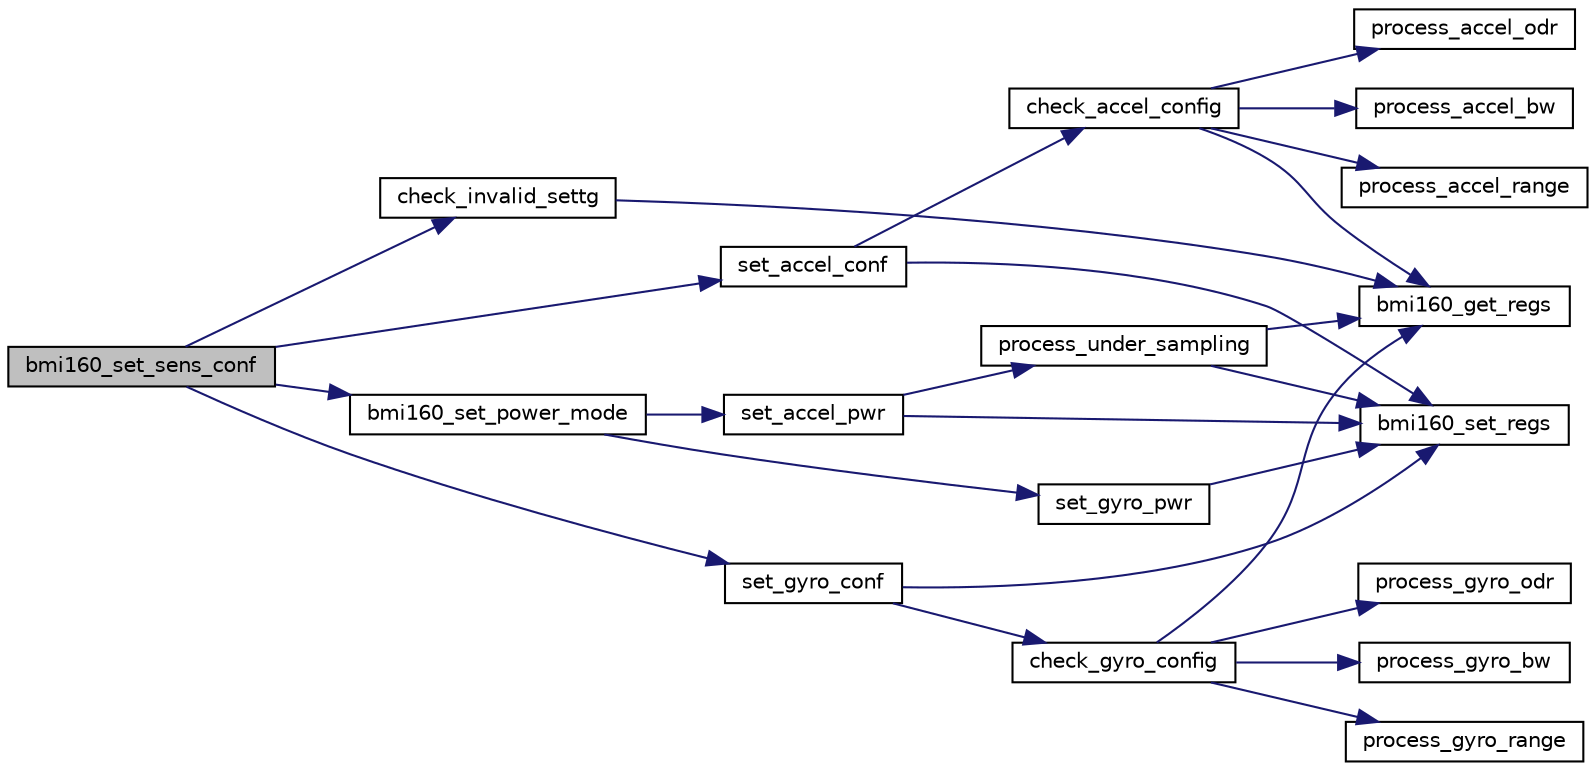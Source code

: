 digraph "bmi160_set_sens_conf"
{
  edge [fontname="Helvetica",fontsize="10",labelfontname="Helvetica",labelfontsize="10"];
  node [fontname="Helvetica",fontsize="10",shape=record];
  rankdir="LR";
  Node1 [label="bmi160_set_sens_conf",height=0.2,width=0.4,color="black", fillcolor="grey75", style="filled", fontcolor="black"];
  Node1 -> Node2 [color="midnightblue",fontsize="10",style="solid",fontname="Helvetica"];
  Node2 [label="set_accel_conf",height=0.2,width=0.4,color="black", fillcolor="white", style="filled",URL="$bmi160_8c.html#ab26d07d82b0d2cf6514e2c8399b512cf",tooltip="This API set the accel configuration. "];
  Node2 -> Node3 [color="midnightblue",fontsize="10",style="solid",fontname="Helvetica"];
  Node3 [label="check_accel_config",height=0.2,width=0.4,color="black", fillcolor="white", style="filled",URL="$bmi160_8c.html#ad5d8ba2079f821934b6314e535e32391",tooltip="This API check the accel configuration. "];
  Node3 -> Node4 [color="midnightblue",fontsize="10",style="solid",fontname="Helvetica"];
  Node4 [label="bmi160_get_regs",height=0.2,width=0.4,color="black", fillcolor="white", style="filled",URL="$bmi160_8c.html#a9bebc4a575526f49e625a87de9478e04",tooltip="This API reads the data from the given register address of sensor. "];
  Node3 -> Node5 [color="midnightblue",fontsize="10",style="solid",fontname="Helvetica"];
  Node5 [label="process_accel_odr",height=0.2,width=0.4,color="black", fillcolor="white", style="filled",URL="$bmi160_8c.html#ac0846783ecfe54d66486f700b2899dde",tooltip="This API process the accel odr. "];
  Node3 -> Node6 [color="midnightblue",fontsize="10",style="solid",fontname="Helvetica"];
  Node6 [label="process_accel_bw",height=0.2,width=0.4,color="black", fillcolor="white", style="filled",URL="$bmi160_8c.html#a01eeff4e5c29ad0fe40e17c59896b7c1",tooltip="This API process the accel bandwidth. "];
  Node3 -> Node7 [color="midnightblue",fontsize="10",style="solid",fontname="Helvetica"];
  Node7 [label="process_accel_range",height=0.2,width=0.4,color="black", fillcolor="white", style="filled",URL="$bmi160_8c.html#a8c2bbb0f609cf4bba4ea21874b27250f",tooltip="This API process the accel range. "];
  Node2 -> Node8 [color="midnightblue",fontsize="10",style="solid",fontname="Helvetica"];
  Node8 [label="bmi160_set_regs",height=0.2,width=0.4,color="black", fillcolor="white", style="filled",URL="$bmi160_8c.html#a5bea435582a9fdb2c331f64b61e0d6c5",tooltip="This API writes the given data to the register address of sensor. "];
  Node1 -> Node9 [color="midnightblue",fontsize="10",style="solid",fontname="Helvetica"];
  Node9 [label="set_gyro_conf",height=0.2,width=0.4,color="black", fillcolor="white", style="filled",URL="$bmi160_8c.html#a569ccaf7f9e93552375bd931532b3fa0",tooltip="This API set the gyro configuration. "];
  Node9 -> Node10 [color="midnightblue",fontsize="10",style="solid",fontname="Helvetica"];
  Node10 [label="check_gyro_config",height=0.2,width=0.4,color="black", fillcolor="white", style="filled",URL="$bmi160_8c.html#ae220f75be9ef4118d6a10f2fbc7d5f39",tooltip="This API check the gyro configuration. "];
  Node10 -> Node4 [color="midnightblue",fontsize="10",style="solid",fontname="Helvetica"];
  Node10 -> Node11 [color="midnightblue",fontsize="10",style="solid",fontname="Helvetica"];
  Node11 [label="process_gyro_odr",height=0.2,width=0.4,color="black", fillcolor="white", style="filled",URL="$bmi160_8c.html#af25ade4d7b191077afad62e3a403a5f1",tooltip="This API process the gyro odr. "];
  Node10 -> Node12 [color="midnightblue",fontsize="10",style="solid",fontname="Helvetica"];
  Node12 [label="process_gyro_bw",height=0.2,width=0.4,color="black", fillcolor="white", style="filled",URL="$bmi160_8c.html#a8f21b3836c94eb95ce344037abd1a05d",tooltip="This API process the gyro bandwidth. "];
  Node10 -> Node13 [color="midnightblue",fontsize="10",style="solid",fontname="Helvetica"];
  Node13 [label="process_gyro_range",height=0.2,width=0.4,color="black", fillcolor="white", style="filled",URL="$bmi160_8c.html#a9f25472035277ec820771123f01fc481",tooltip="This API process the gyro range. "];
  Node9 -> Node8 [color="midnightblue",fontsize="10",style="solid",fontname="Helvetica"];
  Node1 -> Node14 [color="midnightblue",fontsize="10",style="solid",fontname="Helvetica"];
  Node14 [label="bmi160_set_power_mode",height=0.2,width=0.4,color="black", fillcolor="white", style="filled",URL="$bmi160_8c.html#a897ca5f1bfbcd1385ace2c05f9f4aef6",tooltip="This API sets the power mode of the sensor. "];
  Node14 -> Node15 [color="midnightblue",fontsize="10",style="solid",fontname="Helvetica"];
  Node15 [label="set_accel_pwr",height=0.2,width=0.4,color="black", fillcolor="white", style="filled",URL="$bmi160_8c.html#a5008db1759072b81bb4e971bba1d892d",tooltip="This API sets the accel power mode. "];
  Node15 -> Node16 [color="midnightblue",fontsize="10",style="solid",fontname="Helvetica"];
  Node16 [label="process_under_sampling",height=0.2,width=0.4,color="black", fillcolor="white", style="filled",URL="$bmi160_8c.html#ab226b75d0953cfbcc84ea9be85f5f285",tooltip="This API process the undersampling setting of Accel. "];
  Node16 -> Node4 [color="midnightblue",fontsize="10",style="solid",fontname="Helvetica"];
  Node16 -> Node8 [color="midnightblue",fontsize="10",style="solid",fontname="Helvetica"];
  Node15 -> Node8 [color="midnightblue",fontsize="10",style="solid",fontname="Helvetica"];
  Node14 -> Node17 [color="midnightblue",fontsize="10",style="solid",fontname="Helvetica"];
  Node17 [label="set_gyro_pwr",height=0.2,width=0.4,color="black", fillcolor="white", style="filled",URL="$bmi160_8c.html#af8658ccaf254acd34799e0f2b70da40a",tooltip="This API sets the gyro power mode. "];
  Node17 -> Node8 [color="midnightblue",fontsize="10",style="solid",fontname="Helvetica"];
  Node1 -> Node18 [color="midnightblue",fontsize="10",style="solid",fontname="Helvetica"];
  Node18 [label="check_invalid_settg",height=0.2,width=0.4,color="black", fillcolor="white", style="filled",URL="$bmi160_8c.html#a5b556e4ad9ecd78bffbecf001be144a7",tooltip="This API checks the invalid settings for ODR & Bw for Accel and Gyro. "];
  Node18 -> Node4 [color="midnightblue",fontsize="10",style="solid",fontname="Helvetica"];
}
